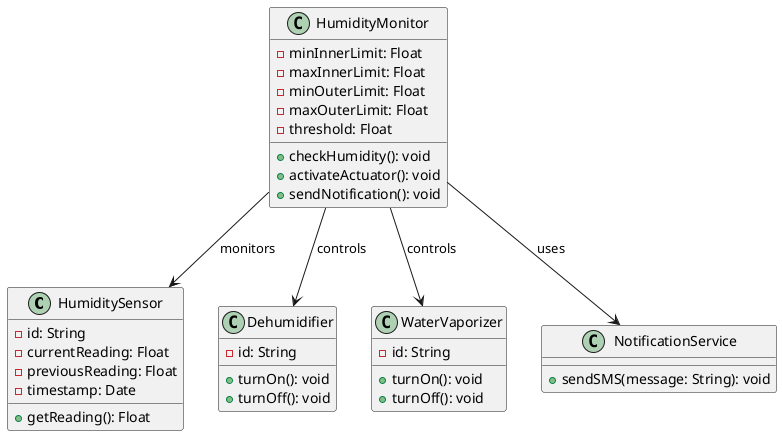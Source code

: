 @startuml
class HumiditySensor {
    - id: String
    - currentReading: Float
    - previousReading: Float
    - timestamp: Date
    + getReading(): Float
}

class Dehumidifier {
    - id: String
    + turnOn(): void
    + turnOff(): void
}

class WaterVaporizer {
    - id: String
    + turnOn(): void
    + turnOff(): void
}

class HumidityMonitor {
    - minInnerLimit: Float
    - maxInnerLimit: Float
    - minOuterLimit: Float
    - maxOuterLimit: Float
    - threshold: Float
    + checkHumidity(): void
    + activateActuator(): void
    + sendNotification(): void
}

class NotificationService {
    + sendSMS(message: String): void
}

HumidityMonitor --> HumiditySensor : monitors
HumidityMonitor --> Dehumidifier : controls
HumidityMonitor --> WaterVaporizer : controls
HumidityMonitor --> NotificationService : uses

@enduml
